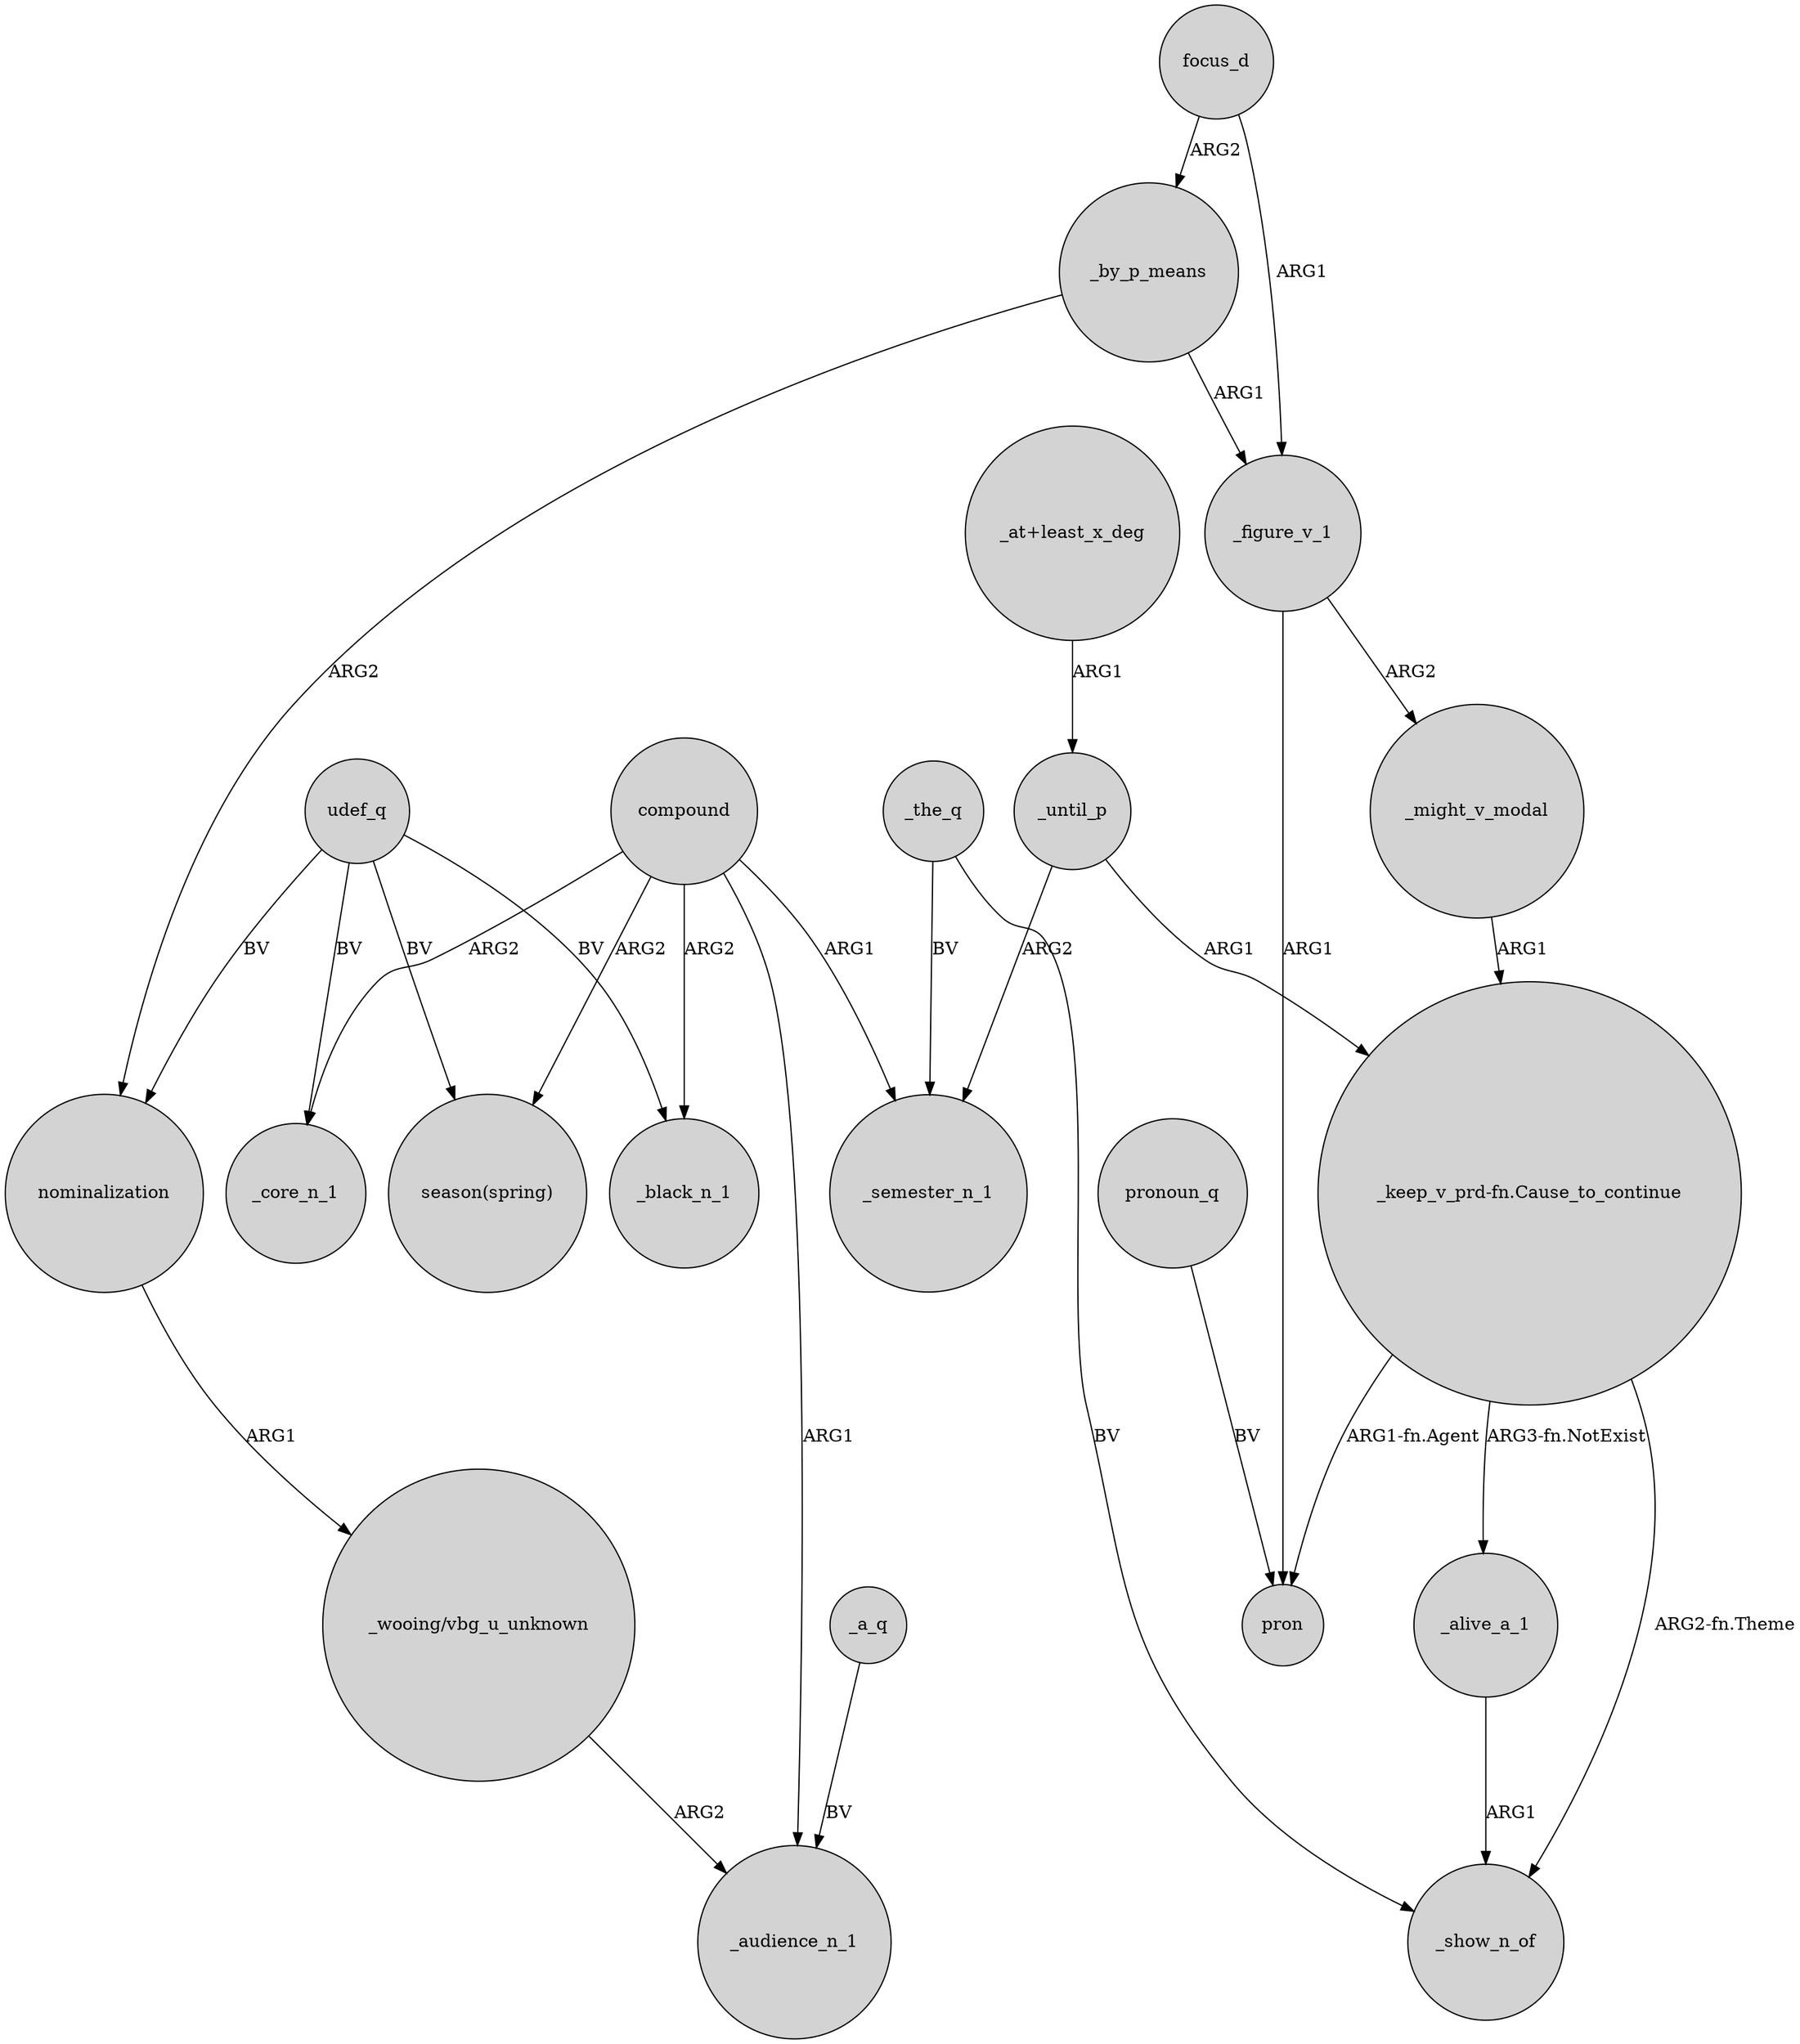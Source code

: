 digraph {
	node [shape=circle style=filled]
	_by_p_means -> nominalization [label=ARG2]
	_a_q -> _audience_n_1 [label=BV]
	compound -> _core_n_1 [label=ARG2]
	"_keep_v_prd-fn.Cause_to_continue" -> pron [label="ARG1-fn.Agent"]
	"_wooing/vbg_u_unknown" -> _audience_n_1 [label=ARG2]
	"_keep_v_prd-fn.Cause_to_continue" -> _show_n_of [label="ARG2-fn.Theme"]
	_the_q -> _semester_n_1 [label=BV]
	focus_d -> _by_p_means [label=ARG2]
	compound -> "season(spring)" [label=ARG2]
	_alive_a_1 -> _show_n_of [label=ARG1]
	udef_q -> _core_n_1 [label=BV]
	pronoun_q -> pron [label=BV]
	focus_d -> _figure_v_1 [label=ARG1]
	_figure_v_1 -> _might_v_modal [label=ARG2]
	_might_v_modal -> "_keep_v_prd-fn.Cause_to_continue" [label=ARG1]
	"_keep_v_prd-fn.Cause_to_continue" -> _alive_a_1 [label="ARG3-fn.NotExist"]
	udef_q -> _black_n_1 [label=BV]
	compound -> _audience_n_1 [label=ARG1]
	_figure_v_1 -> pron [label=ARG1]
	compound -> _semester_n_1 [label=ARG1]
	compound -> _black_n_1 [label=ARG2]
	udef_q -> nominalization [label=BV]
	"_at+least_x_deg" -> _until_p [label=ARG1]
	udef_q -> "season(spring)" [label=BV]
	_until_p -> "_keep_v_prd-fn.Cause_to_continue" [label=ARG1]
	_by_p_means -> _figure_v_1 [label=ARG1]
	nominalization -> "_wooing/vbg_u_unknown" [label=ARG1]
	_the_q -> _show_n_of [label=BV]
	_until_p -> _semester_n_1 [label=ARG2]
}
